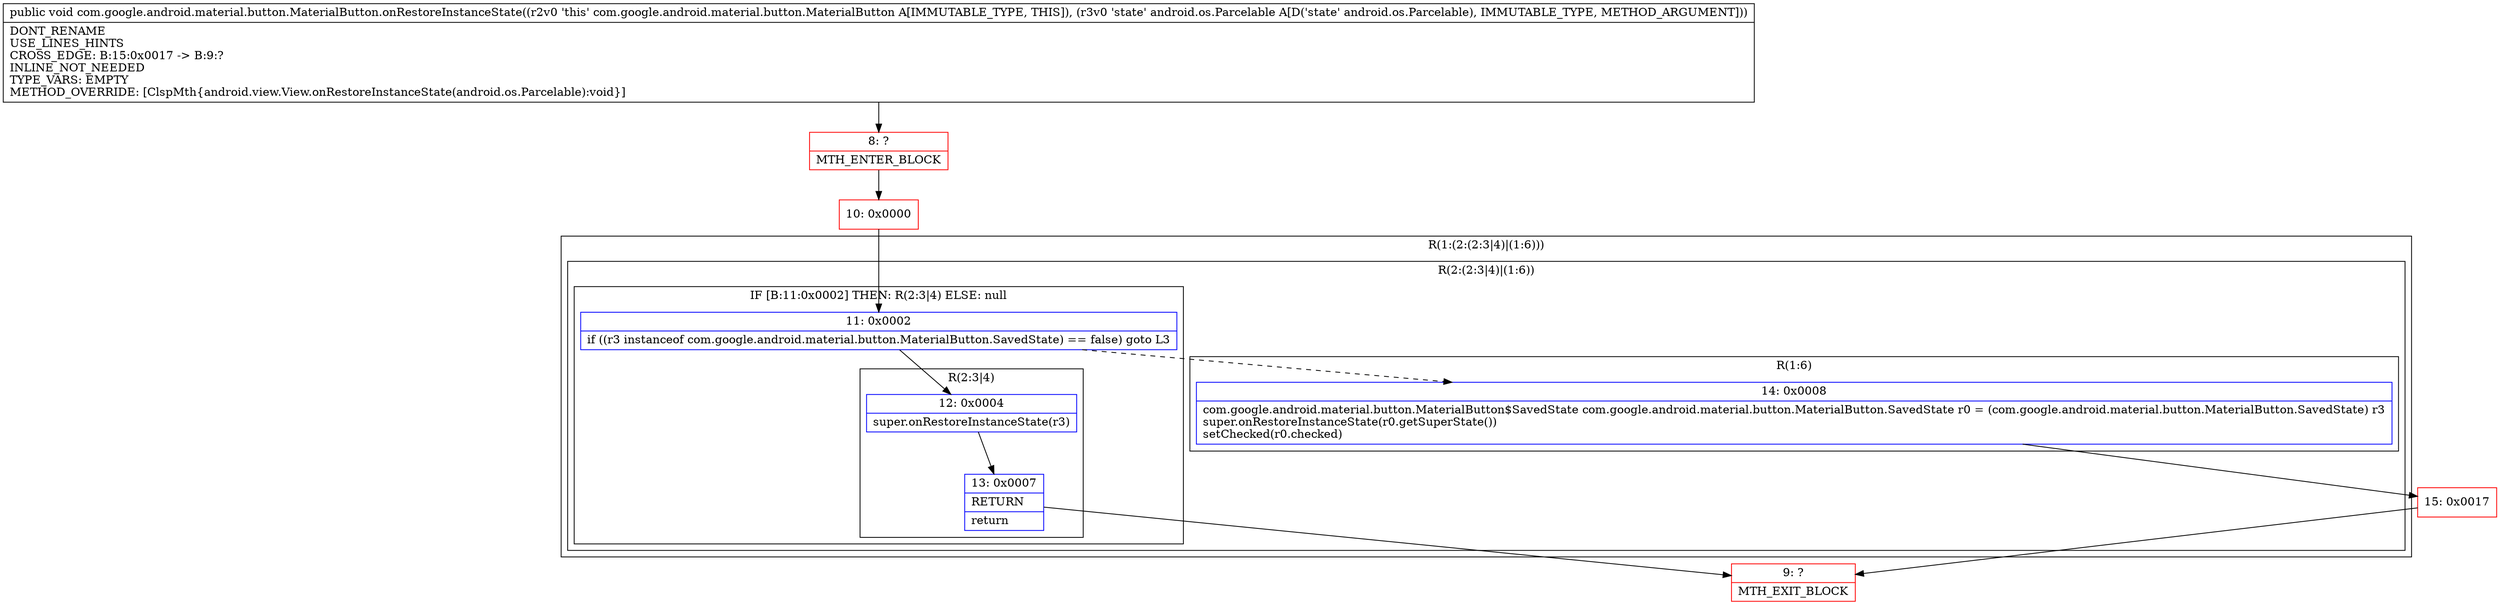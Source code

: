 digraph "CFG forcom.google.android.material.button.MaterialButton.onRestoreInstanceState(Landroid\/os\/Parcelable;)V" {
subgraph cluster_Region_472687529 {
label = "R(1:(2:(2:3|4)|(1:6)))";
node [shape=record,color=blue];
subgraph cluster_Region_981911386 {
label = "R(2:(2:3|4)|(1:6))";
node [shape=record,color=blue];
subgraph cluster_IfRegion_470340853 {
label = "IF [B:11:0x0002] THEN: R(2:3|4) ELSE: null";
node [shape=record,color=blue];
Node_11 [shape=record,label="{11\:\ 0x0002|if ((r3 instanceof com.google.android.material.button.MaterialButton.SavedState) == false) goto L3\l}"];
subgraph cluster_Region_1389642578 {
label = "R(2:3|4)";
node [shape=record,color=blue];
Node_12 [shape=record,label="{12\:\ 0x0004|super.onRestoreInstanceState(r3)\l}"];
Node_13 [shape=record,label="{13\:\ 0x0007|RETURN\l|return\l}"];
}
}
subgraph cluster_Region_148951714 {
label = "R(1:6)";
node [shape=record,color=blue];
Node_14 [shape=record,label="{14\:\ 0x0008|com.google.android.material.button.MaterialButton$SavedState com.google.android.material.button.MaterialButton.SavedState r0 = (com.google.android.material.button.MaterialButton.SavedState) r3\lsuper.onRestoreInstanceState(r0.getSuperState())\lsetChecked(r0.checked)\l}"];
}
}
}
Node_8 [shape=record,color=red,label="{8\:\ ?|MTH_ENTER_BLOCK\l}"];
Node_10 [shape=record,color=red,label="{10\:\ 0x0000}"];
Node_9 [shape=record,color=red,label="{9\:\ ?|MTH_EXIT_BLOCK\l}"];
Node_15 [shape=record,color=red,label="{15\:\ 0x0017}"];
MethodNode[shape=record,label="{public void com.google.android.material.button.MaterialButton.onRestoreInstanceState((r2v0 'this' com.google.android.material.button.MaterialButton A[IMMUTABLE_TYPE, THIS]), (r3v0 'state' android.os.Parcelable A[D('state' android.os.Parcelable), IMMUTABLE_TYPE, METHOD_ARGUMENT]))  | DONT_RENAME\lUSE_LINES_HINTS\lCROSS_EDGE: B:15:0x0017 \-\> B:9:?\lINLINE_NOT_NEEDED\lTYPE_VARS: EMPTY\lMETHOD_OVERRIDE: [ClspMth\{android.view.View.onRestoreInstanceState(android.os.Parcelable):void\}]\l}"];
MethodNode -> Node_8;Node_11 -> Node_12;
Node_11 -> Node_14[style=dashed];
Node_12 -> Node_13;
Node_13 -> Node_9;
Node_14 -> Node_15;
Node_8 -> Node_10;
Node_10 -> Node_11;
Node_15 -> Node_9;
}

